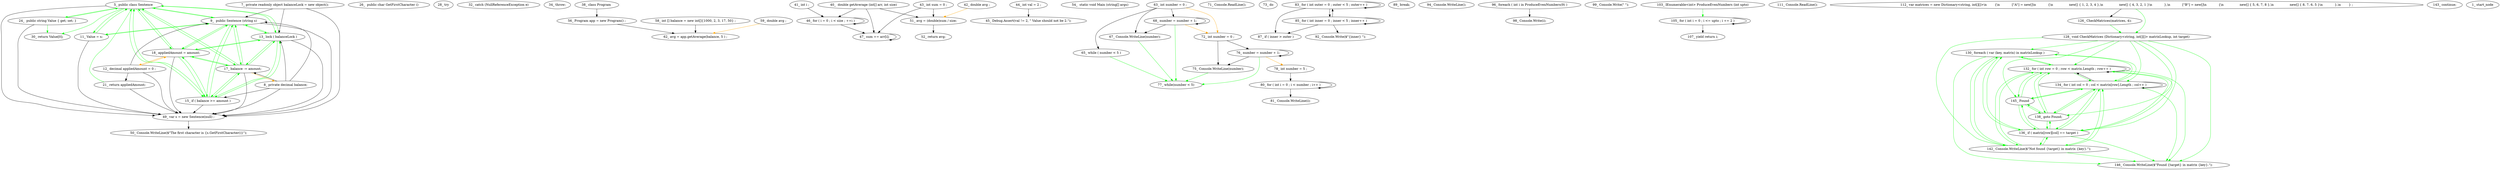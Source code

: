digraph  {
11 [label="5_\ public\ class\ Sentence\ ", type_label=class_declaration];
15 [label="7_\ private\ readonly\ object\ balanceLock\ =\ new\ object\(\);", type_label=expression_statement];
26 [label="8_\ private\ decimal\ balance;", type_label=expression_statement];
32 [label="9_\ \ public\ Sentence\ \(string\ s\)", type_label=constructor_declaration];
40 [label="11_\ Value\ =\ s;", type_label=expression_statement];
45 [label="12_\ decimal\ appliedAmount\ =\ 0\ ;", type_label=local_declaration];
52 [label="13_\ lock\ \(\ balanceLock\ \)", type_label=lock];
55 [label="15_\ if\ \(\ balance\ >=\ amount\ \)", type_label=if];
60 [label="17_\ balance\ \-=\ amount;", type_label=expression_statement];
65 [label="18_\ appliedAmount\ =\ amount;", type_label=expression_statement];
70 [label="21_\ return\ appliedAmount;", type_label=expression_statement];
72 [label="24_\ \ public\ string\ Value\ \{\ get;\ set;\ \}", type_label=property_declaration];
79 [label="26_\ \ public\ char\ GetFirstCharacter\ \(\)", type_label=method_declaration];
85 [label="28_\ try", type_label=try];
87 [label="30_\ return\ Value\[0\];", type_label=expression_statement];
93 [label="32_\ catch\ \(NullReferenceException\ e\)", type_label=catch];
98 [label="34_\ throw;", type_label=expression_statement];
99 [label="38_\ class\ Program\ ", type_label=class_declaration];
102 [label="40_\ \ double\ getAverage\ \(int\[\]\ arr,\ int\ size\)", type_label=method_declaration];
115 [label="41_\ int\ i\ ;", type_label=local_declaration];
120 [label="42_\ double\ avg\ ;", type_label=local_declaration];
125 [label="43_\ int\ sum\ =\ 0\ ;", type_label=local_declaration];
132 [label="44_\ int\ val\ =\ 2\ ;", type_label=local_declaration];
139 [label="45_\ Debug\.Assert\(val\ !=\ 2,\ \"\ Value\ should\ not\ be\ 2\.\"\);", type_label=expression_statement];
151 [label="46_\ for\ \(\ i\ =\ 0\ ;\ i\ <\ size\ ;\ \+\+i\ \)", type_label=for];
162 [label="47_\ sum\ \+=\ arr\[i\];", type_label=expression_statement];
171 [label="49_\ var\ s\ =\ new\ Sentence\(null\)\ ;", type_label=local_declaration];
182 [label="50_\ Console\.WriteLine\(\$\"The\ first\ character\ is\ \{s\.GetFirstCharacter\(\)\}\"\);", type_label=expression_statement];
197 [label="51_\ avg\ =\ \(double\)sum\ /\ size;", type_label=expression_statement];
206 [label="52_\ return\ avg;", type_label=expression_statement];
208 [label="54_\ \ static\ void\ Main\ \(string\[\]\ args\)", type_label=method_declaration];
219 [label="56_\ Program\ app\ =\ new\ Program\(\)\ ;", type_label=local_declaration];
228 [label="58_\ int\ \[\]\ balance\ =\ new\ int\[\]\{1000,\ 2,\ 3,\ 17,\ 50\}\ ;", type_label=local_declaration];
246 [label="59_\ double\ avg\ ;", type_label=local_declaration];
251 [label="62_\ avg\ =\ app\.getAverage\(balance,\ 5\ \)\ ;", type_label=expression_statement];
264 [label="63_\ int\ number\ =\ 0\ ;", type_label=local_declaration];
271 [label="65_\ while\ \(\ number\ <\ 5\ \)", type_label=while];
276 [label="67_\ Console\.WriteLine\(number\);", type_label=expression_statement];
284 [label="68_\ number\ =\ number\ \+\ 1;", type_label=expression_statement];
291 [label="71_\ Console\.ReadLine\(\);", type_label=expression_statement];
297 [label="72_\ int\ number\ =\ 0\ ;", type_label=local_declaration];
304 [label="73_\ do", type_label=do];
306 [label="75_\ Console\.WriteLine\(number\);", type_label=expression_statement];
314 [label="76_\ number\ =\ number\ \+\ 1;", type_label=expression_statement];
321 [label="77_\ while\(number\ <\ 5\)", type_label=while];
324 [label="78_\ int\ number\ =\ 5\ ;", type_label=local_declaration];
331 [label="80_\ for\ \(\ int\ i\ =\ 0\ ;\ i\ <\ number\ ;\ i\+\+\ \)", type_label=for];
343 [label="81_\ Console\.WriteLine\(i\);", type_label=expression_statement];
351 [label="83_\ for\ \(\ int\ outer\ =\ 0\ ;\ outer\ <\ 5\ ;\ outer\+\+\ \)", type_label=for];
364 [label="85_\ for\ \(\ int\ inner\ =\ 0\ ;\ inner\ <\ 5\ ;\ inner\+\+\ \)", type_label=for];
377 [label="87_\ if\ \(\ inner\ >\ outer\ \)", type_label=if];
382 [label="89_\ break;", type_label=expression_statement];
383 [label="92_\ Console\.Write\(\$\"\{inner\}\ \"\);", type_label=expression_statement];
394 [label="94_\ Console\.WriteLine\(\);", type_label=expression_statement];
400 [label="96_\ foreach\ \(\ int\ i\ in\ ProduceEvenNumbers\(9\)\ \)", type_label=foreach];
409 [label="98_\ Console\.Write\(i\);", type_label=expression_statement];
417 [label="99_\ Console\.Write\(\"\ \"\);", type_label=expression_statement];
425 [label="103_\ IEnumerable<int>\ ProduceEvenNumbers\ \(int\ upto\)", type_label=local_function];
436 [label="105_\ for\ \(\ int\ i\ =\ 0\ ;\ i\ <=\ upto\ ;\ i\ \+=\ 2\ \)", type_label=for];
451 [label="107_\ yield\ return\ i;", type_label=expression_statement];
453 [label="111_\ Console\.ReadLine\(\);", type_label=expression_statement];
459 [label="112_\ var\ matrices\ =\ new\ Dictionary<string,\ int\[\]\[\]>\\n\ \ \ \ \ \ \ \ \{\\n\ \ \ \ \ \ \ \ \ \ \ \ \[\"A\"\]\ =\ new\[\]\\n\ \ \ \ \ \ \ \ \ \ \ \ \{\\n\ \ \ \ \ \ \ \ \ \ \ \ \ \ \ \ new\[\]\ \{\ 1,\ 2,\ 3,\ 4\ \},\\n\ \ \ \ \ \ \ \ \ \ \ \ \ \ \ \ new\[\]\ \{\ 4,\ 3,\ 2,\ 1\ \}\\n\ \ \ \ \ \ \ \ \ \ \ \ \},\\n\ \ \ \ \ \ \ \ \ \ \ \ \[\"B\"\]\ =\ new\[\]\\n\ \ \ \ \ \ \ \ \ \ \ \ \{\\n\ \ \ \ \ \ \ \ \ \ \ \ \ \ \ \ new\[\]\ \{\ 5,\ 6,\ 7,\ 8\ \},\\n\ \ \ \ \ \ \ \ \ \ \ \ \ \ \ \ new\[\]\ \{\ 8,\ 7,\ 6,\ 5\ \}\\n\ \ \ \ \ \ \ \ \ \ \ \ \},\\n\ \ \ \ \ \ \ \ \}\ ;", type_label=local_declaration];
516 [label="126_\ CheckMatrices\(matrices,\ 4\);", type_label=expression_statement];
524 [label="128_\ void\ CheckMatrices\ \(Dictionary<string,\ int\[\]\[\]>\ matrixLookup,\ int\ target\)", type_label=local_function];
543 [label="130_\ foreach\ \(\ var\ \(key,\ matrix\)\ in\ matrixLookup\ \)", type_label=foreach];
550 [label="132_\ for\ \(\ int\ row\ =\ 0\ ;\ row\ <\ matrix\.Length\ ;\ row\+\+\ \)", type_label=for];
565 [label="134_\ for\ \(\ int\ col\ =\ 0\ ;\ col\ <\ matrix\[row\]\.Length\ ;\ col\+\+\ \)", type_label=for];
584 [label="136_\ if\ \(\ matrix\[row\]\[col\]\ ==\ target\ \)", type_label=if];
597 [label="138_\ goto\ Found;", type_label=expression_statement];
599 [label="142_\ Console\.WriteLine\(\$\"Not\ found\ \{target\}\ in\ matrix\ \{key\}\.\"\);", type_label=expression_statement];
614 [label="143_\ continue;", type_label=expression_statement];
615 [label="145_\ Found", type_label=label];
617 [label="146_\ Console\.WriteLine\(\$\"Found\ \{target\}\ in\ matrix\ \{key\}\.\"\);", type_label=expression_statement];
1 [label="1_\ start_node", type_label=start];
11 -> 32  [color=green, key=0];
11 -> 40  [color=green, key=0];
11 -> 52  [color=green, key=0];
11 -> 55  [color=green, key=0];
11 -> 60  [color=green, key=0];
11 -> 65  [color=green, key=0];
11 -> 72  [color=green, key=0];
11 -> 87  [color=green, key=0];
11 -> 171  [key=0];
15 -> 32  [key=0, used_def=balanceLock];
15 -> 52  [key=0, used_def=balanceLock];
15 -> 171  [key=0];
26 -> 32  [key=0, used_def=balance];
26 -> 52  [key=0, used_def=balance];
26 -> 55  [key=0, used_def=balance];
26 -> 60  [key=0, used_def=balance];
26 -> 171  [key=0];
32 -> 11  [color=green, key=0];
32 -> 40  [color=green, key=0];
32 -> 52  [color=green, key=0];
32 -> 55  [color=green, key=0];
32 -> 60  [color=green, key=0];
32 -> 65  [color=green, key=0];
32 -> 171  [key=0];
40 -> 11  [color=green, key=0];
40 -> 32  [color=green, key=0];
40 -> 171  [key=0];
45 -> 32  [key=0, used_def=appliedAmount];
45 -> 65  [color=orange, key=0];
45 -> 70  [key=0, used_def=appliedAmount];
45 -> 171  [key=0];
52 -> 11  [color=green, key=0];
52 -> 32  [color=green, key=0];
52 -> 55  [color=green, key=0];
52 -> 60  [color=green, key=0];
52 -> 65  [color=green, key=0];
52 -> 171  [key=0];
55 -> 11  [color=green, key=0];
55 -> 32  [color=green, key=0];
55 -> 52  [color=green, key=0];
55 -> 60  [color=green, key=0];
55 -> 65  [color=green, key=0];
55 -> 171  [key=0];
60 -> 11  [color=green, key=0];
60 -> 26  [color=orange, key=0];
60 -> 32  [color=green, key=0];
60 -> 52  [color=green, key=0];
60 -> 55  [color=green, key=0];
60 -> 65  [color=green, key=0];
60 -> 171  [key=0];
65 -> 11  [color=green, key=0];
65 -> 32  [color=green, key=0];
65 -> 45  [color=orange, key=0];
65 -> 52  [color=green, key=0];
65 -> 55  [color=green, key=0];
65 -> 60  [color=green, key=0];
65 -> 171  [key=0];
70 -> 11  [color=green, key=0];
70 -> 171  [key=0];
72 -> 11  [color=green, key=0];
72 -> 87  [color=green, key=0];
72 -> 171  [key=0];
99 -> 219  [key=0];
102 -> 151  [key=0, used_def=size];
102 -> 162  [key=0, used_def=arr];
102 -> 197  [key=0, used_def=size];
115 -> 151  [key=0, used_def=i];
120 -> 197  [color=orange, key=0];
125 -> 162  [key=0, used_def=sum];
125 -> 197  [key=0, used_def=sum];
132 -> 139  [key=0, used_def=val];
151 -> 151  [key=0, used_def=i];
151 -> 162  [key=0, used_def=i];
162 -> 162  [key=0, used_def=sum];
171 -> 182  [key=0, used_def=s];
197 -> 206  [key=0, used_def=avg];
219 -> 251  [key=0, used_def=app];
228 -> 251  [key=0, used_def=balance];
246 -> 251  [color=orange, key=0];
264 -> 271  [key=0, used_def=number];
264 -> 276  [key=0, used_def=number];
264 -> 284  [key=0, used_def=number];
264 -> 297  [color=orange, key=0];
271 -> 321  [color=green, key=0];
276 -> 321  [color=green, key=0];
284 -> 276  [key=0, used_def=number];
284 -> 284  [key=0, used_def=number];
284 -> 297  [color=orange, key=0];
284 -> 321  [color=green, key=0];
297 -> 306  [key=0, used_def=number];
297 -> 314  [key=0, used_def=number];
306 -> 321  [color=green, key=0];
314 -> 306  [key=0, used_def=number];
314 -> 314  [key=0, used_def=number];
314 -> 321  [color=green, key=0];
314 -> 324  [color=orange, key=0];
324 -> 331  [key=0, used_def=number];
331 -> 331  [key=0, used_def=i];
331 -> 343  [key=0, used_def=i];
351 -> 351  [key=0, used_def=outer];
351 -> 364  [key=0, used_def=outer];
351 -> 377  [key=0, used_def=outer];
364 -> 351  [key=0, used_def=inner];
364 -> 364  [key=0, used_def=inner];
364 -> 377  [key=0, used_def=inner];
364 -> 383  [key=0, used_def=inner];
400 -> 409  [key=0, used_def=i];
425 -> 436  [color=green, key=0];
436 -> 436  [key=0, used_def=i];
436 -> 451  [key=0, used_def=i];
459 -> 516  [key=0, used_def=matrices];
459 -> 524  [color=green, key=0];
516 -> 524  [color=green, key=0];
524 -> 543  [color=green, key=0];
524 -> 550  [color=green, key=0];
524 -> 565  [color=green, key=0];
524 -> 584  [color=green, key=0];
524 -> 597  [color=green, key=0];
524 -> 599  [color=green, key=0];
524 -> 615  [color=green, key=0];
524 -> 617  [color=green, key=0];
543 -> 550  [color=green, key=0];
543 -> 565  [color=green, key=0];
543 -> 584  [color=green, key=0];
543 -> 599  [color=green, key=0];
543 -> 617  [color=green, key=0];
550 -> 543  [color=green, key=0];
550 -> 550  [key=0, used_def=row];
550 -> 565  [color=green, key=0];
550 -> 584  [color=green, key=0];
550 -> 597  [color=green, key=0];
550 -> 599  [color=green, key=0];
550 -> 615  [color=green, key=0];
550 -> 617  [color=green, key=0];
565 -> 543  [color=green, key=0];
565 -> 550  [key=0, used_def=col];
565 -> 565  [key=0, used_def=col];
565 -> 584  [color=green, key=0];
565 -> 597  [color=green, key=0];
565 -> 599  [color=green, key=0];
565 -> 615  [color=green, key=0];
565 -> 617  [color=green, key=0];
584 -> 543  [color=green, key=0];
584 -> 550  [color=green, key=0];
584 -> 565  [color=green, key=0];
584 -> 597  [color=green, key=0];
584 -> 599  [color=green, key=0];
584 -> 615  [color=green, key=0];
584 -> 617  [color=green, key=0];
597 -> 550  [color=green, key=0];
597 -> 565  [color=green, key=0];
597 -> 584  [color=green, key=0];
597 -> 615  [color=green, key=0];
599 -> 543  [color=green, key=0];
599 -> 550  [color=green, key=0];
599 -> 565  [color=green, key=0];
599 -> 584  [color=green, key=0];
599 -> 617  [color=green, key=0];
615 -> 550  [color=green, key=0];
615 -> 565  [color=green, key=0];
615 -> 584  [color=green, key=0];
615 -> 597  [color=green, key=0];
}
